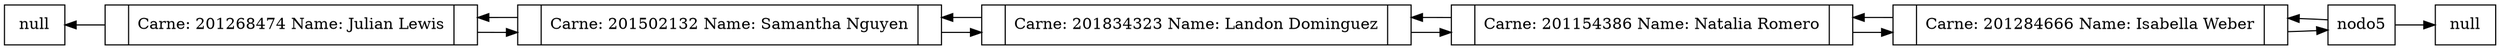 digraph lista{
rankdir=LR;
node[shape = record];
nodonull1[label="null"];
nodonull2[label="null"];
nodo0[label="{|Carne: 201268474 Name: Julian Lewis|}"];
nodo1[label="{|Carne: 201502132 Name: Samantha Nguyen|}"];
nodo2[label="{|Carne: 201834323 Name: Landon Dominguez|}"];
nodo3[label="{|Carne: 201154386 Name: Natalia Romero|}"];
nodo4[label="{|Carne: 201284666 Name: Isabella Weber|}"];
nodonull1->nodo0 [dir=back];
nodo0->nodo1;
nodo1->nodo0;
nodo1->nodo2;
nodo2->nodo1;
nodo2->nodo3;
nodo3->nodo2;
nodo3->nodo4;
nodo4->nodo3;
nodo4->nodo5;
nodo5->nodo4;
nodo5->nodonull2;
}